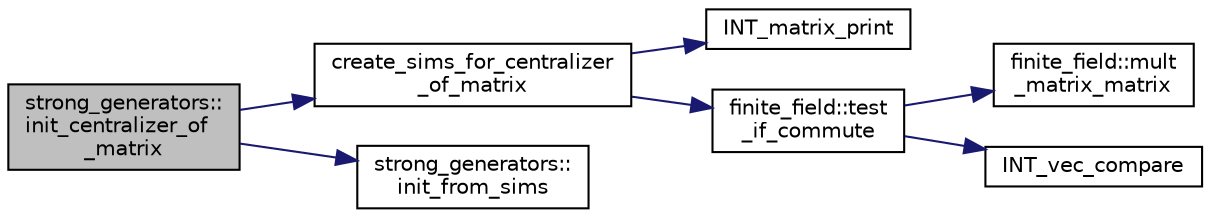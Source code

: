digraph "strong_generators::init_centralizer_of_matrix"
{
  edge [fontname="Helvetica",fontsize="10",labelfontname="Helvetica",labelfontsize="10"];
  node [fontname="Helvetica",fontsize="10",shape=record];
  rankdir="LR";
  Node2428 [label="strong_generators::\linit_centralizer_of\l_matrix",height=0.2,width=0.4,color="black", fillcolor="grey75", style="filled", fontcolor="black"];
  Node2428 -> Node2429 [color="midnightblue",fontsize="10",style="solid",fontname="Helvetica"];
  Node2429 [label="create_sims_for_centralizer\l_of_matrix",height=0.2,width=0.4,color="black", fillcolor="white", style="filled",URL="$d2/d3a/group__theory_8h.html#a006a14df436fe3af018855660134d585"];
  Node2429 -> Node2430 [color="midnightblue",fontsize="10",style="solid",fontname="Helvetica"];
  Node2430 [label="INT_matrix_print",height=0.2,width=0.4,color="black", fillcolor="white", style="filled",URL="$d5/db4/io__and__os_8h.html#afd4180a24bef3a2b584668a4eaf607ff"];
  Node2429 -> Node2431 [color="midnightblue",fontsize="10",style="solid",fontname="Helvetica"];
  Node2431 [label="finite_field::test\l_if_commute",height=0.2,width=0.4,color="black", fillcolor="white", style="filled",URL="$df/d5a/classfinite__field.html#a326f80dfab77a34f4843ea6a68fc36b4"];
  Node2431 -> Node2432 [color="midnightblue",fontsize="10",style="solid",fontname="Helvetica"];
  Node2432 [label="finite_field::mult\l_matrix_matrix",height=0.2,width=0.4,color="black", fillcolor="white", style="filled",URL="$df/d5a/classfinite__field.html#a5e28706b815838d0ec34de1fa74bc3c4"];
  Node2431 -> Node2433 [color="midnightblue",fontsize="10",style="solid",fontname="Helvetica"];
  Node2433 [label="INT_vec_compare",height=0.2,width=0.4,color="black", fillcolor="white", style="filled",URL="$d5/de2/foundations_2data__structures_2data__structures_8h.html#ac1a17fca23fb4a338aef8547a4c2fded"];
  Node2428 -> Node2434 [color="midnightblue",fontsize="10",style="solid",fontname="Helvetica"];
  Node2434 [label="strong_generators::\linit_from_sims",height=0.2,width=0.4,color="black", fillcolor="white", style="filled",URL="$dc/d09/classstrong__generators.html#a2b997decdab82e889c1151f29a846a66"];
}
